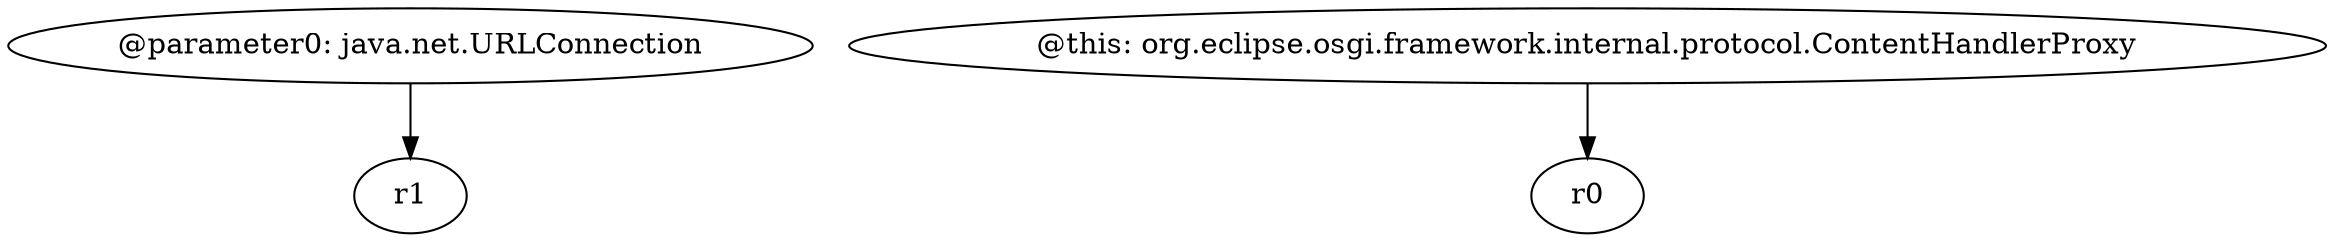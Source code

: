 digraph g {
0[label="@parameter0: java.net.URLConnection"]
1[label="r1"]
0->1[label=""]
2[label="@this: org.eclipse.osgi.framework.internal.protocol.ContentHandlerProxy"]
3[label="r0"]
2->3[label=""]
}